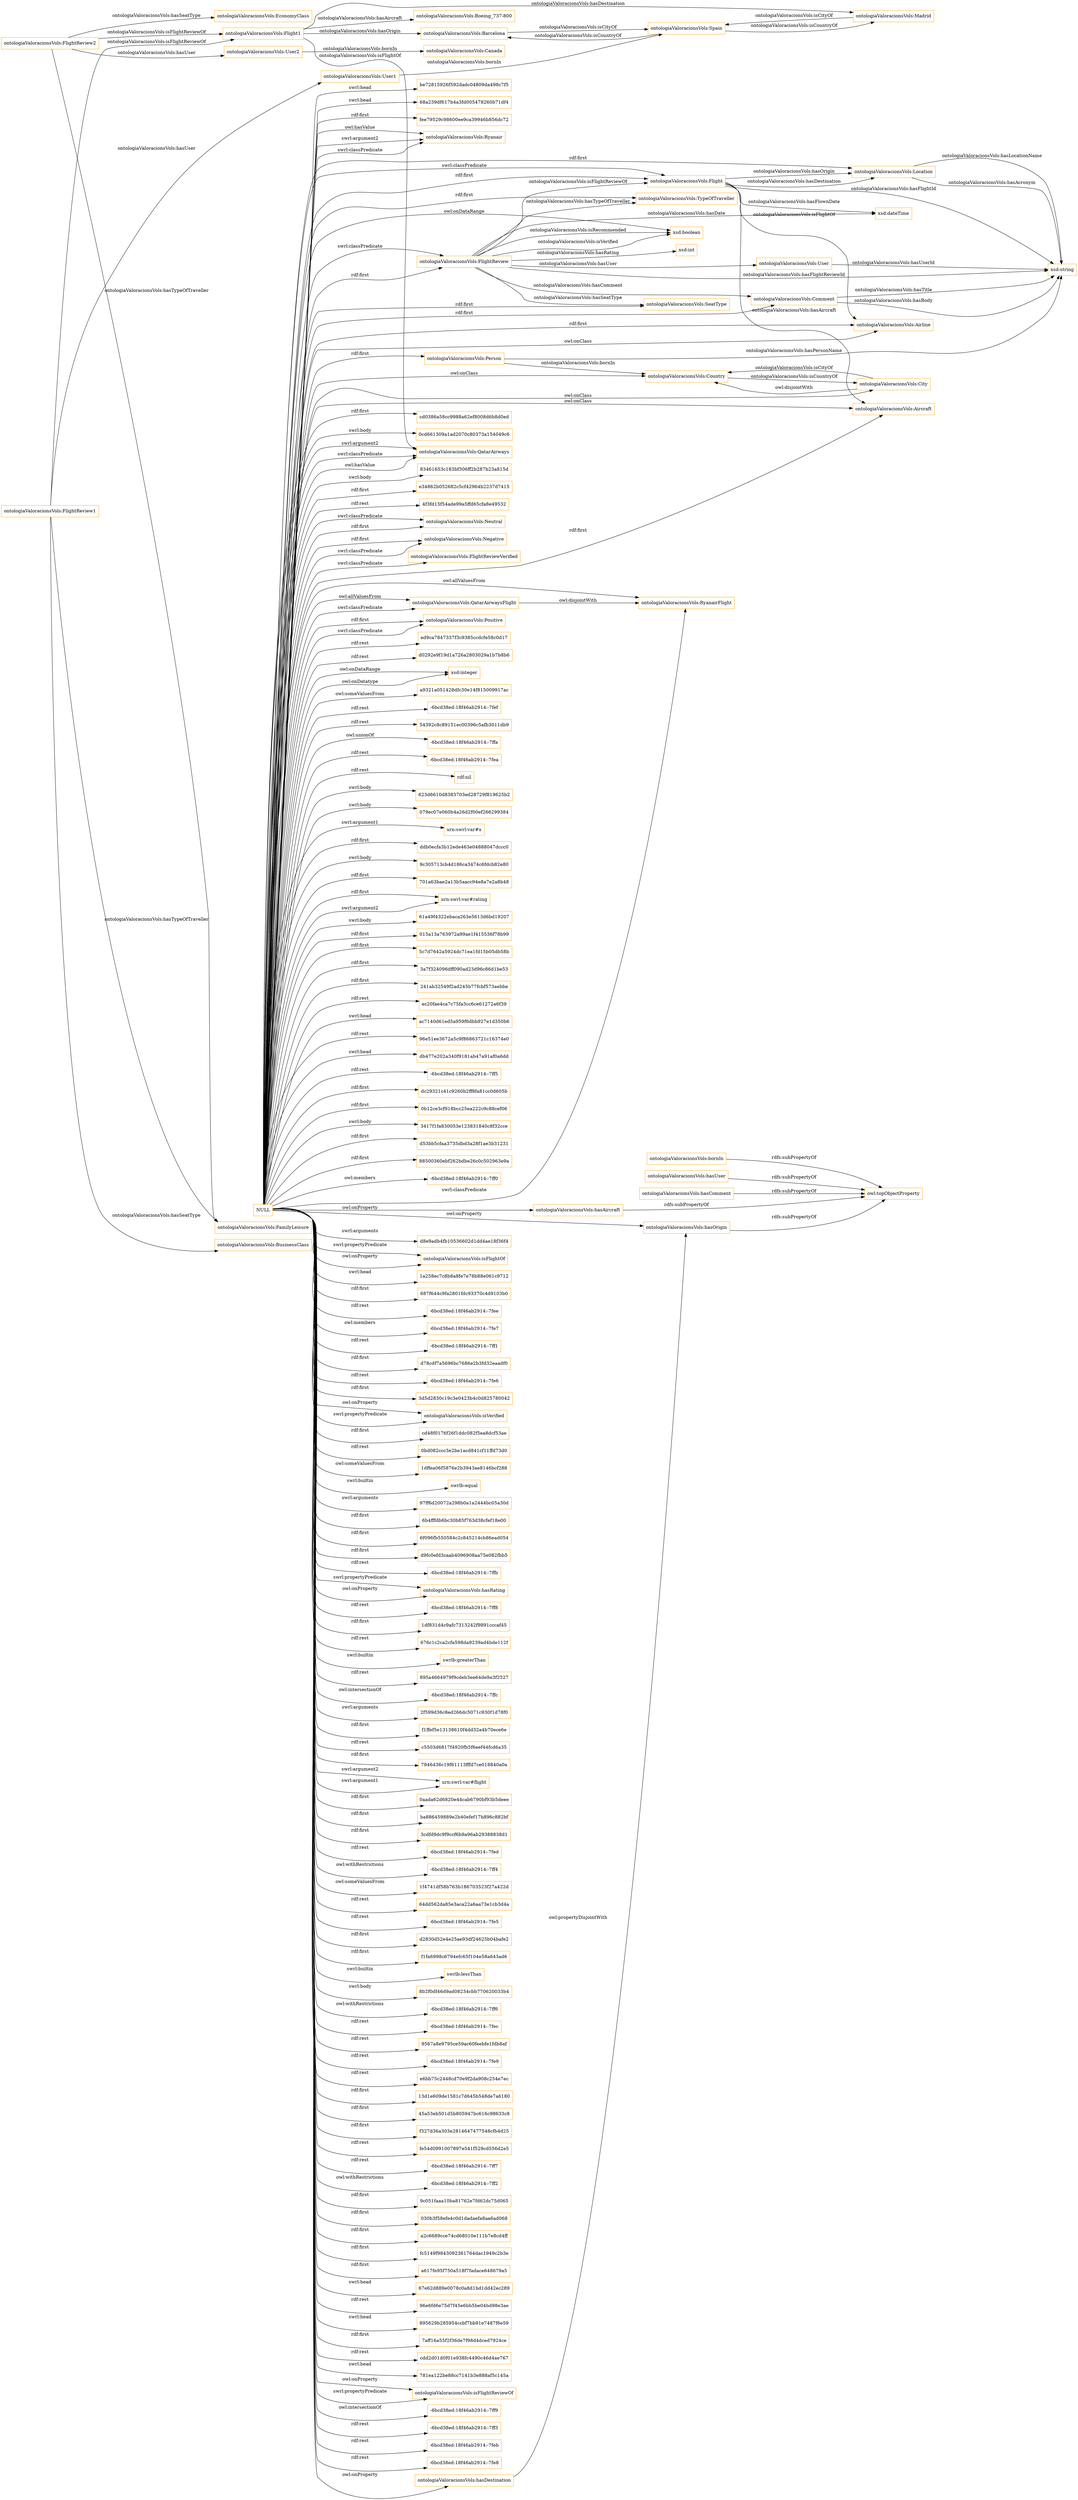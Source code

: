 digraph ar2dtool_diagram { 
rankdir=LR;
size="1501"
node [shape = rectangle, color="orange"]; "fee79529c98600ee9ca39946b856dc72" "ontologiaValoracionsVols:Ryanair" "ontologiaValoracionsVols:TypeOfTraveller" "ontologiaValoracionsVols:User" "cd0386a58cc9988a62ef8008d6b8d0ed" "ontologiaValoracionsVols:Country" "ontologiaValoracionsVols:Airline" "ontologiaValoracionsVols:QatarAirways" "ontologiaValoracionsVols:Location" "ontologiaValoracionsVols:Comment" "ontologiaValoracionsVols:City" "ontologiaValoracionsVols:SeatType" "ontologiaValoracionsVols:Neutral" "ontologiaValoracionsVols:Flight" "ontologiaValoracionsVols:Person" "ontologiaValoracionsVols:Negative" "ontologiaValoracionsVols:FlightReview" "ontologiaValoracionsVols:Aircraft" "ontologiaValoracionsVols:FlightReviewVerified" "ontologiaValoracionsVols:RyanairFlight" "ontologiaValoracionsVols:Positive" "ontologiaValoracionsVols:QatarAirwaysFlight" ; /*classes style*/
	"NULL" -> "ed9ca7847337f3c9385ccdcfe58c0d17" [ label = "rdf:rest" ];
	"NULL" -> "d0292e9f19d1a726a2803029a1b7b8b6" [ label = "rdf:rest" ];
	"NULL" -> "ontologiaValoracionsVols:Aircraft" [ label = "owl:onClass" ];
	"NULL" -> "xsd:integer" [ label = "owl:onDatatype" ];
	"NULL" -> "ontologiaValoracionsVols:Negative" [ label = "swrl:classPredicate" ];
	"NULL" -> "a9321a051428dfc30e14f815009917ac" [ label = "owl:someValuesFrom" ];
	"NULL" -> "ontologiaValoracionsVols:FlightReview" [ label = "rdf:first" ];
	"NULL" -> "-6bcd38ed:18f46ab2914:-7fef" [ label = "rdf:rest" ];
	"NULL" -> "54392c8c89151ec00396c5afb3011db9" [ label = "rdf:rest" ];
	"NULL" -> "-6bcd38ed:18f46ab2914:-7ffa" [ label = "owl:unionOf" ];
	"NULL" -> "-6bcd38ed:18f46ab2914:-7fea" [ label = "rdf:rest" ];
	"NULL" -> "rdf:nil" [ label = "rdf:rest" ];
	"NULL" -> "623d6610d8383703ed28729f819625b2" [ label = "swrl:body" ];
	"NULL" -> "ontologiaValoracionsVols:SeatType" [ label = "rdf:first" ];
	"NULL" -> "079ec07e060b4a26d2f00ef266299384" [ label = "swrl:body" ];
	"NULL" -> "urn:swrl:var#x" [ label = "swrl:argument1" ];
	"NULL" -> "ontologiaValoracionsVols:Ryanair" [ label = "owl:hasValue" ];
	"NULL" -> "ddb0ecfa3b12ede463e04888047dccc0" [ label = "rdf:first" ];
	"NULL" -> "9c305713cb4d186ca3474c6fdcb82e80" [ label = "swrl:body" ];
	"NULL" -> "701a63bae2a13b5aacc94e8a7e2a8b48" [ label = "rdf:first" ];
	"NULL" -> "urn:swrl:var#rating" [ label = "swrl:argument2" ];
	"NULL" -> "61a49f4322ebaca263e5613d6bd19207" [ label = "swrl:body" ];
	"NULL" -> "015a13a763972a99ae1f415536f78b99" [ label = "rdf:first" ];
	"NULL" -> "5c7d7642a5924dc71ea1fd15b05db58b" [ label = "rdf:first" ];
	"NULL" -> "3a7f324096dff090ad23d96c86d1be53" [ label = "rdf:first" ];
	"NULL" -> "241ab32549f2ad245b77fcbf573aebbe" [ label = "rdf:first" ];
	"NULL" -> "ec20fae4ca7c75fa3cc6ce61272a6f39" [ label = "rdf:rest" ];
	"NULL" -> "ac7140d61ed5a959f6dbb927e1d350b6" [ label = "swrl:head" ];
	"NULL" -> "96e51ee3672a5c9f86863721c16374e0" [ label = "rdf:rest" ];
	"NULL" -> "db477e202a340f9181ab47a91af0a6dd" [ label = "swrl:head" ];
	"NULL" -> "ontologiaValoracionsVols:FlightReviewVerified" [ label = "swrl:classPredicate" ];
	"NULL" -> "-6bcd38ed:18f46ab2914:-7ff5" [ label = "rdf:rest" ];
	"NULL" -> "dc29321c41c9260b2ff8fa81cc0d605b" [ label = "rdf:first" ];
	"NULL" -> "0b12ce3cf918bcc25ea222c9c88cef06" [ label = "rdf:first" ];
	"NULL" -> "3417f1fa830053e123831840c8f32cce" [ label = "swrl:body" ];
	"NULL" -> "ontologiaValoracionsVols:QatarAirwaysFlight" [ label = "owl:allValuesFrom" ];
	"NULL" -> "d53bb5cfaa3735dbd3a28f1ae3b31231" [ label = "rdf:first" ];
	"NULL" -> "88500360ebf262bdbe26c0c502963e9a" [ label = "rdf:first" ];
	"NULL" -> "-6bcd38ed:18f46ab2914:-7ff0" [ label = "owl:members" ];
	"NULL" -> "ontologiaValoracionsVols:hasDestination" [ label = "owl:onProperty" ];
	"NULL" -> "ontologiaValoracionsVols:TypeOfTraveller" [ label = "rdf:first" ];
	"NULL" -> "ontologiaValoracionsVols:Ryanair" [ label = "swrl:argument2" ];
	"NULL" -> "d8e9adb4fb10536602d1dd4ae18f36f4" [ label = "swrl:arguments" ];
	"NULL" -> "ontologiaValoracionsVols:isFlightOf" [ label = "owl:onProperty" ];
	"NULL" -> "1a258ec7c8b8a8fe7e78b88e061c9712" [ label = "swrl:head" ];
	"NULL" -> "687f644c9fa2801fdc93370c4d9103b0" [ label = "rdf:first" ];
	"NULL" -> "-6bcd38ed:18f46ab2914:-7fee" [ label = "rdf:rest" ];
	"NULL" -> "-6bcd38ed:18f46ab2914:-7fe7" [ label = "owl:members" ];
	"NULL" -> "-6bcd38ed:18f46ab2914:-7ff1" [ label = "rdf:rest" ];
	"NULL" -> "d78cdf7a5696bc7686e2b3fd32eaadf0" [ label = "rdf:first" ];
	"NULL" -> "xsd:boolean" [ label = "owl:onDataRange" ];
	"NULL" -> "-6bcd38ed:18f46ab2914:-7fe6" [ label = "rdf:rest" ];
	"NULL" -> "ontologiaValoracionsVols:hasAircraft" [ label = "owl:onProperty" ];
	"NULL" -> "3d5d2830c19c3e0423b4c0d825780042" [ label = "rdf:first" ];
	"NULL" -> "ontologiaValoracionsVols:isVerified" [ label = "swrl:propertyPredicate" ];
	"NULL" -> "ontologiaValoracionsVols:QatarAirways" [ label = "owl:hasValue" ];
	"NULL" -> "cd48f0176f26f1ddc082f5ea8dcf53ae" [ label = "rdf:first" ];
	"NULL" -> "0bd082ccc3e2be1acd841cf11ffd73d0" [ label = "rdf:rest" ];
	"NULL" -> "1dffea06f5876e2b3943ae8146bcf288" [ label = "owl:someValuesFrom" ];
	"NULL" -> "swrlb:equal" [ label = "swrl:builtin" ];
	"NULL" -> "ontologiaValoracionsVols:QatarAirwaysFlight" [ label = "swrl:classPredicate" ];
	"NULL" -> "97ff6d20072a298b0a1a2444bc05a30d" [ label = "swrl:arguments" ];
	"NULL" -> "fee79529c98600ee9ca39946b856dc72" [ label = "rdf:first" ];
	"NULL" -> "6b4fffdb6bc30b85f763d38cfef18e00" [ label = "rdf:first" ];
	"NULL" -> "6f096fb550584c2c845214cb86ead054" [ label = "rdf:first" ];
	"NULL" -> "d9fc0efd3caab4096908aa75e082fbb5" [ label = "rdf:first" ];
	"NULL" -> "ontologiaValoracionsVols:Comment" [ label = "rdf:first" ];
	"NULL" -> "ontologiaValoracionsVols:Negative" [ label = "rdf:first" ];
	"NULL" -> "-6bcd38ed:18f46ab2914:-7ffb" [ label = "rdf:rest" ];
	"NULL" -> "ontologiaValoracionsVols:hasRating" [ label = "owl:onProperty" ];
	"NULL" -> "-6bcd38ed:18f46ab2914:-7ff8" [ label = "rdf:rest" ];
	"NULL" -> "1df831d4c9afc7313242f9891cccaf45" [ label = "rdf:first" ];
	"NULL" -> "676c1c2ca2cfa598da9239ad4bde112f" [ label = "rdf:rest" ];
	"NULL" -> "swrlb:greaterThan" [ label = "swrl:builtin" ];
	"NULL" -> "ontologiaValoracionsVols:Flight" [ label = "swrl:classPredicate" ];
	"NULL" -> "895a4664979f9cdeb3ee64de9a3f2527" [ label = "rdf:rest" ];
	"NULL" -> "-6bcd38ed:18f46ab2914:-7ffc" [ label = "owl:intersectionOf" ];
	"NULL" -> "2f599d36c8ed266dc5071c930f1d78f0" [ label = "swrl:arguments" ];
	"NULL" -> "f1ffef5e13138610f4dd32a4b70ece6e" [ label = "rdf:first" ];
	"NULL" -> "ontologiaValoracionsVols:Positive" [ label = "swrl:classPredicate" ];
	"NULL" -> "c5503d6817f4920fb5f6eef44fcd6a35" [ label = "rdf:rest" ];
	"NULL" -> "7946436c19f61113fffd7ce018840a0a" [ label = "rdf:first" ];
	"NULL" -> "urn:swrl:var#flight" [ label = "swrl:argument1" ];
	"NULL" -> "0aada62d6820e44cab6790bf93b5deee" [ label = "rdf:first" ];
	"NULL" -> "ba886459889e2b40efef17b896c882bf" [ label = "rdf:first" ];
	"NULL" -> "ontologiaValoracionsVols:hasRating" [ label = "swrl:propertyPredicate" ];
	"NULL" -> "ontologiaValoracionsVols:Person" [ label = "rdf:first" ];
	"NULL" -> "3cdfd9dc9f9ccf6b9a96ab29388838d1" [ label = "rdf:first" ];
	"NULL" -> "-6bcd38ed:18f46ab2914:-7fed" [ label = "rdf:rest" ];
	"NULL" -> "-6bcd38ed:18f46ab2914:-7ff4" [ label = "owl:withRestrictions" ];
	"NULL" -> "1f4741df58b763b186703523f27a422d" [ label = "owl:someValuesFrom" ];
	"NULL" -> "64dd562da85e3aca22a6aa73e1cb3d4a" [ label = "rdf:rest" ];
	"NULL" -> "urn:swrl:var#flight" [ label = "swrl:argument2" ];
	"NULL" -> "-6bcd38ed:18f46ab2914:-7fe5" [ label = "rdf:rest" ];
	"NULL" -> "d2830d52e4e25ae93df24625b04bafe2" [ label = "rdf:first" ];
	"NULL" -> "f1fa6998c6794efc65f104e58a643ad6" [ label = "rdf:first" ];
	"NULL" -> "ontologiaValoracionsVols:isFlightOf" [ label = "swrl:propertyPredicate" ];
	"NULL" -> "swrlb:lessThan" [ label = "swrl:builtin" ];
	"NULL" -> "8b2f0df46d9ad08234cbb770620033b4" [ label = "swrl:body" ];
	"NULL" -> "-6bcd38ed:18f46ab2914:-7ff6" [ label = "owl:withRestrictions" ];
	"NULL" -> "cd0386a58cc9988a62ef8008d6b8d0ed" [ label = "rdf:first" ];
	"NULL" -> "ontologiaValoracionsVols:Flight" [ label = "rdf:first" ];
	"NULL" -> "-6bcd38ed:18f46ab2914:-7fec" [ label = "rdf:rest" ];
	"NULL" -> "9567a8e9795ce59ac60feebfe1fdb8af" [ label = "rdf:rest" ];
	"NULL" -> "-6bcd38ed:18f46ab2914:-7fe9" [ label = "rdf:rest" ];
	"NULL" -> "e6bb75c2448cd70e9f2da908c254e7ec" [ label = "rdf:rest" ];
	"NULL" -> "ontologiaValoracionsVols:City" [ label = "owl:onClass" ];
	"NULL" -> "13d1e609de1581c7d645b548de7a6180" [ label = "rdf:first" ];
	"NULL" -> "45a53eb501d5b805947bc616c98633c8" [ label = "rdf:first" ];
	"NULL" -> "f327d36a303e2814647477548cfb4d25" [ label = "rdf:first" ];
	"NULL" -> "fe54d0991007897e541f529cd556d2e5" [ label = "rdf:rest" ];
	"NULL" -> "ontologiaValoracionsVols:RyanairFlight" [ label = "swrl:classPredicate" ];
	"NULL" -> "ontologiaValoracionsVols:Neutral" [ label = "rdf:first" ];
	"NULL" -> "-6bcd38ed:18f46ab2914:-7ff7" [ label = "rdf:rest" ];
	"NULL" -> "-6bcd38ed:18f46ab2914:-7ff2" [ label = "owl:withRestrictions" ];
	"NULL" -> "9c051faaa10ba81762e7fd62dc75d065" [ label = "rdf:first" ];
	"NULL" -> "030b3f58efe4c0d1dadaefa8aa6ad068" [ label = "rdf:first" ];
	"NULL" -> "xsd:integer" [ label = "owl:onDataRange" ];
	"NULL" -> "ontologiaValoracionsVols:QatarAirways" [ label = "swrl:argument2" ];
	"NULL" -> "a2c6689cce74cd68010e111b7e8cd4ff" [ label = "rdf:first" ];
	"NULL" -> "ontologiaValoracionsVols:Neutral" [ label = "swrl:classPredicate" ];
	"NULL" -> "fc5149f9843092361764dac1949c2b3e" [ label = "rdf:first" ];
	"NULL" -> "ontologiaValoracionsVols:Airline" [ label = "owl:onClass" ];
	"NULL" -> "a617fe95f750a518f7fadace648679a5" [ label = "rdf:first" ];
	"NULL" -> "ontologiaValoracionsVols:isVerified" [ label = "owl:onProperty" ];
	"NULL" -> "67e62d889e0078c0a8d1bd1dd42ec289" [ label = "swrl:head" ];
	"NULL" -> "ontologiaValoracionsVols:hasOrigin" [ label = "owl:onProperty" ];
	"NULL" -> "ontologiaValoracionsVols:FlightReview" [ label = "swrl:classPredicate" ];
	"NULL" -> "96e6fd6e75d7f45e6bb5be04bd98e3ae" [ label = "rdf:rest" ];
	"NULL" -> "895629b285954ccbf7bb91e7487f6e59" [ label = "swrl:head" ];
	"NULL" -> "7aff16a55f2f36de7f98d4dced7924ce" [ label = "rdf:first" ];
	"NULL" -> "ontologiaValoracionsVols:RyanairFlight" [ label = "owl:allValuesFrom" ];
	"NULL" -> "cdd2d01d0f01e938fc4490c46d4ae767" [ label = "rdf:rest" ];
	"NULL" -> "781ea122be88cc7141b3e888af5c145a" [ label = "swrl:head" ];
	"NULL" -> "ontologiaValoracionsVols:isFlightReviewOf" [ label = "swrl:propertyPredicate" ];
	"NULL" -> "ontologiaValoracionsVols:Location" [ label = "rdf:first" ];
	"NULL" -> "-6bcd38ed:18f46ab2914:-7ff9" [ label = "owl:intersectionOf" ];
	"NULL" -> "-6bcd38ed:18f46ab2914:-7ff3" [ label = "rdf:rest" ];
	"NULL" -> "-6bcd38ed:18f46ab2914:-7feb" [ label = "rdf:rest" ];
	"NULL" -> "-6bcd38ed:18f46ab2914:-7fe8" [ label = "rdf:rest" ];
	"NULL" -> "ontologiaValoracionsVols:Airline" [ label = "rdf:first" ];
	"NULL" -> "ontologiaValoracionsVols:Ryanair" [ label = "swrl:classPredicate" ];
	"NULL" -> "be72815926f592dadc04809da498c7f5" [ label = "swrl:head" ];
	"NULL" -> "ontologiaValoracionsVols:Positive" [ label = "rdf:first" ];
	"NULL" -> "ontologiaValoracionsVols:Country" [ label = "owl:onClass" ];
	"NULL" -> "ontologiaValoracionsVols:isFlightReviewOf" [ label = "owl:onProperty" ];
	"NULL" -> "urn:swrl:var#rating" [ label = "rdf:first" ];
	"NULL" -> "68a239df617b4a3fd005478260b71df4" [ label = "swrl:head" ];
	"NULL" -> "0cd661309a1ad2070c80373a154049c6" [ label = "swrl:body" ];
	"NULL" -> "ontologiaValoracionsVols:Aircraft" [ label = "rdf:first" ];
	"NULL" -> "83461653c183bf306ff2b287b23a815d" [ label = "swrl:body" ];
	"NULL" -> "e34862b052682c5cf42964b2237d7415" [ label = "rdf:first" ];
	"NULL" -> "ontologiaValoracionsVols:QatarAirways" [ label = "swrl:classPredicate" ];
	"NULL" -> "4f3fd15f54ade99a5ffd65cfa8e49532" [ label = "rdf:rest" ];
	"ontologiaValoracionsVols:hasDestination" -> "ontologiaValoracionsVols:hasOrigin" [ label = "owl:propertyDisjointWith" ];
	"ontologiaValoracionsVols:FlightReview2" -> "ontologiaValoracionsVols:FamilyLeisure" [ label = "ontologiaValoracionsVols:hasTypeOfTraveller" ];
	"ontologiaValoracionsVols:FlightReview2" -> "ontologiaValoracionsVols:EconomyClass" [ label = "ontologiaValoracionsVols:hasSeatType" ];
	"ontologiaValoracionsVols:FlightReview2" -> "ontologiaValoracionsVols:Flight1" [ label = "ontologiaValoracionsVols:isFlightReviewOf" ];
	"ontologiaValoracionsVols:FlightReview2" -> "ontologiaValoracionsVols:User2" [ label = "ontologiaValoracionsVols:hasUser" ];
	"ontologiaValoracionsVols:hasOrigin" -> "owl:topObjectProperty" [ label = "rdfs:subPropertyOf" ];
	"ontologiaValoracionsVols:bornIn" -> "owl:topObjectProperty" [ label = "rdfs:subPropertyOf" ];
	"ontologiaValoracionsVols:Barcelona" -> "ontologiaValoracionsVols:Spain" [ label = "ontologiaValoracionsVols:isCityOf" ];
	"ontologiaValoracionsVols:FlightReview1" -> "ontologiaValoracionsVols:Flight1" [ label = "ontologiaValoracionsVols:isFlightReviewOf" ];
	"ontologiaValoracionsVols:FlightReview1" -> "ontologiaValoracionsVols:User1" [ label = "ontologiaValoracionsVols:hasUser" ];
	"ontologiaValoracionsVols:FlightReview1" -> "ontologiaValoracionsVols:BusinessClass" [ label = "ontologiaValoracionsVols:hasSeatType" ];
	"ontologiaValoracionsVols:FlightReview1" -> "ontologiaValoracionsVols:FamilyLeisure" [ label = "ontologiaValoracionsVols:hasTypeOfTraveller" ];
	"ontologiaValoracionsVols:User2" -> "ontologiaValoracionsVols:Canada" [ label = "ontologiaValoracionsVols:bornIn" ];
	"ontologiaValoracionsVols:hasAircraft" -> "owl:topObjectProperty" [ label = "rdfs:subPropertyOf" ];
	"ontologiaValoracionsVols:City" -> "ontologiaValoracionsVols:Country" [ label = "owl:disjointWith" ];
	"ontologiaValoracionsVols:QatarAirwaysFlight" -> "ontologiaValoracionsVols:RyanairFlight" [ label = "owl:disjointWith" ];
	"ontologiaValoracionsVols:Spain" -> "ontologiaValoracionsVols:Madrid" [ label = "ontologiaValoracionsVols:isCountryOf" ];
	"ontologiaValoracionsVols:Spain" -> "ontologiaValoracionsVols:Barcelona" [ label = "ontologiaValoracionsVols:isCountryOf" ];
	"ontologiaValoracionsVols:User1" -> "ontologiaValoracionsVols:Spain" [ label = "ontologiaValoracionsVols:bornIn" ];
	"ontologiaValoracionsVols:Flight1" -> "ontologiaValoracionsVols:QatarAirways" [ label = "ontologiaValoracionsVols:isFlightOf" ];
	"ontologiaValoracionsVols:Flight1" -> "ontologiaValoracionsVols:Madrid" [ label = "ontologiaValoracionsVols:hasDestination" ];
	"ontologiaValoracionsVols:Flight1" -> "ontologiaValoracionsVols:Barcelona" [ label = "ontologiaValoracionsVols:hasOrigin" ];
	"ontologiaValoracionsVols:Flight1" -> "ontologiaValoracionsVols:Boeing_737-800" [ label = "ontologiaValoracionsVols:hasAircraft" ];
	"ontologiaValoracionsVols:hasUser" -> "owl:topObjectProperty" [ label = "rdfs:subPropertyOf" ];
	"ontologiaValoracionsVols:Madrid" -> "ontologiaValoracionsVols:Spain" [ label = "ontologiaValoracionsVols:isCityOf" ];
	"ontologiaValoracionsVols:hasComment" -> "owl:topObjectProperty" [ label = "rdfs:subPropertyOf" ];
	"ontologiaValoracionsVols:FlightReview" -> "xsd:string" [ label = "ontologiaValoracionsVols:hasFlightReviewId" ];
	"ontologiaValoracionsVols:FlightReview" -> "ontologiaValoracionsVols:User" [ label = "ontologiaValoracionsVols:hasUser" ];
	"ontologiaValoracionsVols:Person" -> "ontologiaValoracionsVols:Country" [ label = "ontologiaValoracionsVols:bornIn" ];
	"ontologiaValoracionsVols:FlightReview" -> "ontologiaValoracionsVols:Flight" [ label = "ontologiaValoracionsVols:isFlightReviewOf" ];
	"ontologiaValoracionsVols:Flight" -> "xsd:dateTime" [ label = "ontologiaValoracionsVols:hasFlownDate" ];
	"ontologiaValoracionsVols:Flight" -> "ontologiaValoracionsVols:Airline" [ label = "ontologiaValoracionsVols:isFlightOf" ];
	"ontologiaValoracionsVols:FlightReview" -> "ontologiaValoracionsVols:Comment" [ label = "ontologiaValoracionsVols:hasComment" ];
	"ontologiaValoracionsVols:Location" -> "xsd:string" [ label = "ontologiaValoracionsVols:hasLocationName" ];
	"ontologiaValoracionsVols:User" -> "xsd:string" [ label = "ontologiaValoracionsVols:hasUserId" ];
	"ontologiaValoracionsVols:Country" -> "ontologiaValoracionsVols:City" [ label = "ontologiaValoracionsVols:isCountryOf" ];
	"ontologiaValoracionsVols:Person" -> "xsd:string" [ label = "ontologiaValoracionsVols:hasPersonName" ];
	"ontologiaValoracionsVols:Flight" -> "xsd:string" [ label = "ontologiaValoracionsVols:hasFlightId" ];
	"ontologiaValoracionsVols:Flight" -> "ontologiaValoracionsVols:Location" [ label = "ontologiaValoracionsVols:hasOrigin" ];
	"ontologiaValoracionsVols:Flight" -> "ontologiaValoracionsVols:Aircraft" [ label = "ontologiaValoracionsVols:hasAircraft" ];
	"ontologiaValoracionsVols:FlightReview" -> "xsd:boolean" [ label = "ontologiaValoracionsVols:isRecommended" ];
	"ontologiaValoracionsVols:FlightReview" -> "xsd:int" [ label = "ontologiaValoracionsVols:hasRating" ];
	"ontologiaValoracionsVols:FlightReview" -> "xsd:boolean" [ label = "ontologiaValoracionsVols:isVerified" ];
	"ontologiaValoracionsVols:FlightReview" -> "ontologiaValoracionsVols:TypeOfTraveller" [ label = "ontologiaValoracionsVols:hasTypeOfTraveller" ];
	"ontologiaValoracionsVols:Location" -> "xsd:string" [ label = "ontologiaValoracionsVols:hasAcronym" ];
	"ontologiaValoracionsVols:Comment" -> "xsd:string" [ label = "ontologiaValoracionsVols:hasBody" ];
	"ontologiaValoracionsVols:Comment" -> "xsd:string" [ label = "ontologiaValoracionsVols:hasTitle" ];
	"ontologiaValoracionsVols:City" -> "ontologiaValoracionsVols:Country" [ label = "ontologiaValoracionsVols:isCityOf" ];
	"ontologiaValoracionsVols:Flight" -> "ontologiaValoracionsVols:Location" [ label = "ontologiaValoracionsVols:hasDestination" ];
	"ontologiaValoracionsVols:FlightReview" -> "xsd:dateTime" [ label = "ontologiaValoracionsVols:hasDate" ];
	"ontologiaValoracionsVols:FlightReview" -> "ontologiaValoracionsVols:SeatType" [ label = "ontologiaValoracionsVols:hasSeatType" ];

}

